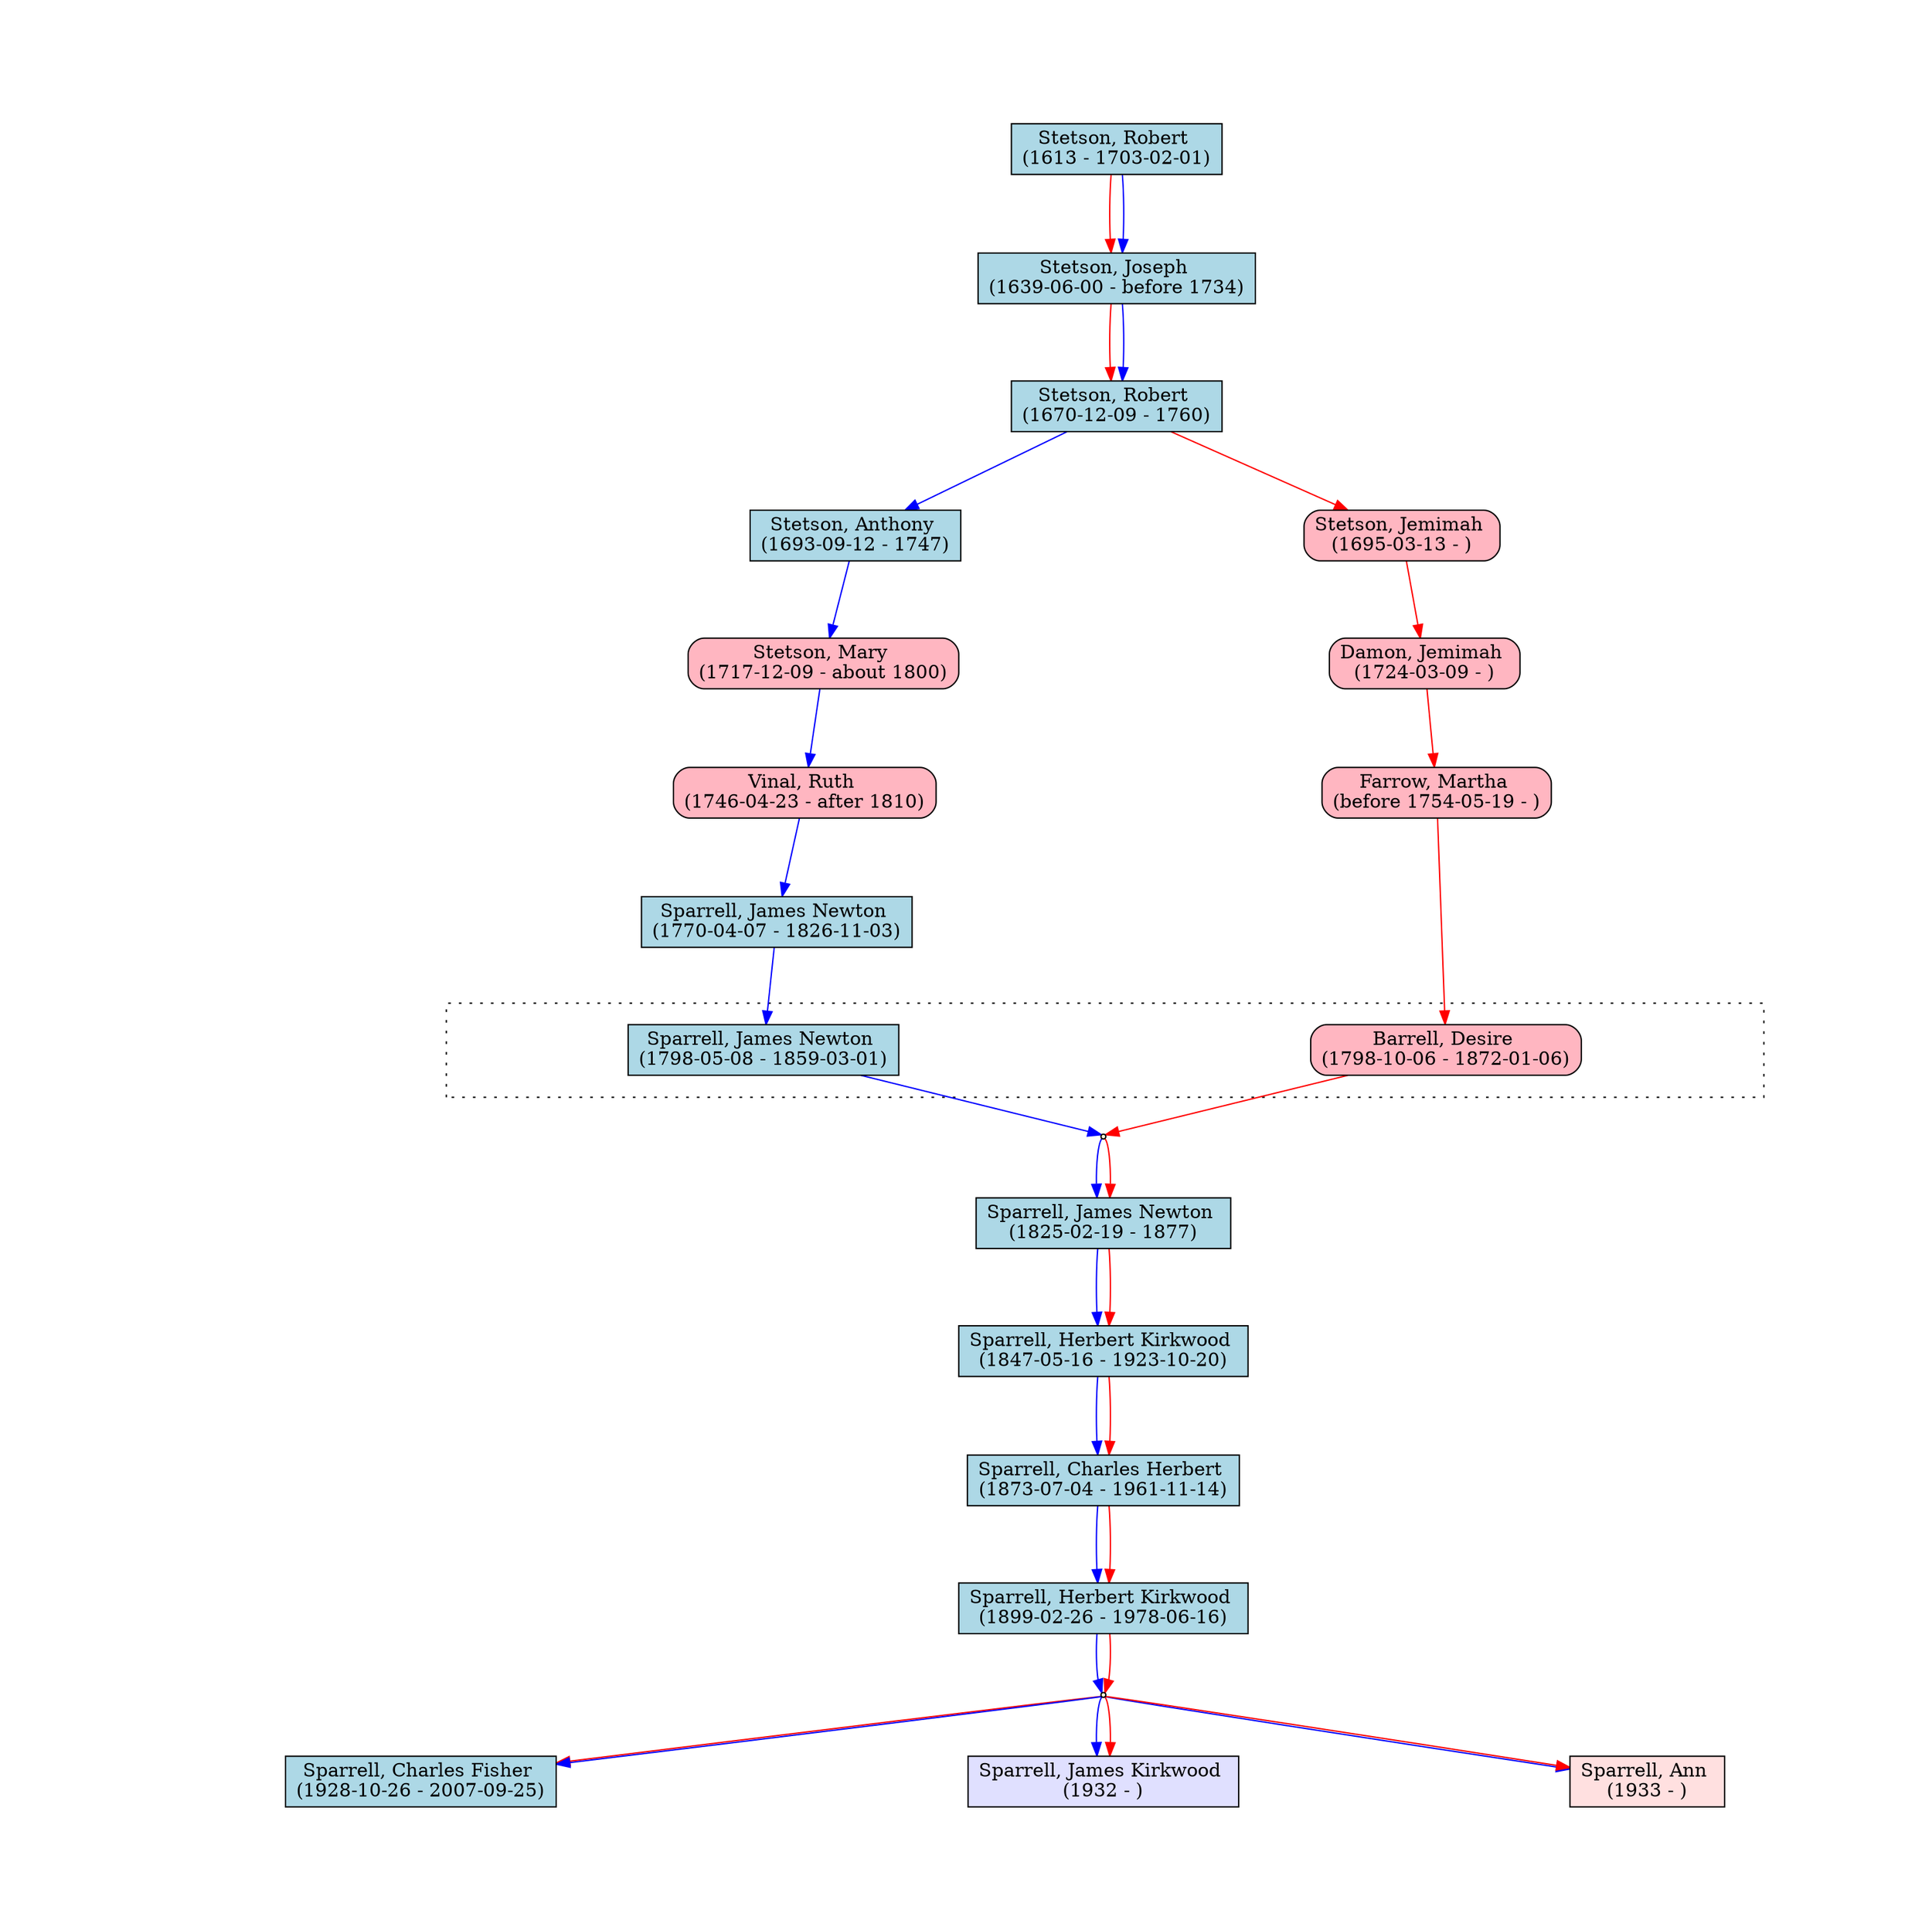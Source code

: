 digraph GRAMPS_graph {
	graph [bgcolor=white, center=true, charset=utf8, concentrate=false, dpi=75, fontsize=14, margin="0.250000,0.555556", mclimit=99, nodesep="0.20", outputorder=edgesfirst, page="20.000000,20.000000", pagedir=BL, rankdir=TB, ranksep="0.20", ratio=fill, searchsize=100, size="17.99,17.99", splines=true];
	node [label="\N", style=filled, fontsize=14];
	edge [len="0.5", style=solid, arrowhead=none, arrowtail=normal, fontsize=14];
	graph [margin="1.00,1.00",
		page="20.00,20.00",
		bb="0 0 1295 1295"];
	subgraph cluster_fam1 {
		graph [margin="0.250000,0.555556",
			page="20.000000,20.000000",
			style=dotted,
			bb=""];
		I776 [label="Barrell, Desire \n(1798-10-06 - 1872-01-06)", style="rounded,filled", shape=box, fillcolor=lightpink];
		I765 [label="Sparrell, James Newton \n(1798-05-08 - 1859-03-01)", style="solid,filled", shape=box, fillcolor=lightblue];
	}
	I611 [label="Stetson, Robert \n(1613 - 1703-02-01)", style="solid,filled", shape=box, fillcolor=lightblue];
	I608 [label="Stetson, Joseph \n(1639-06-00 - before 1734)", style="solid,filled", shape=box, fillcolor=lightblue];
	I583 [label="Stetson, Robert \n(1670-12-09 - 1760)", style="solid,filled", shape=box, fillcolor=lightblue];
	I745 [label="Stetson, Anthony \n(1693-09-12 - 1747)", style="solid,filled", shape=box, fillcolor=lightblue];
	I567 [label="Stetson, Jemimah \n(1695-03-13 - )", style="rounded,filled", shape=box, fillcolor=lightpink];
	I557 [label="Damon, Jemimah \n(1724-03-09 - )", style="rounded,filled", shape=box, fillcolor=lightpink];
	I799 [label="Farrow, Martha \n(before 1754-05-19 - )", style="rounded,filled", shape=box, fillcolor=lightpink];
	F205 [shape=point, fillcolor=lightyellow];
	I721 [label="Sparrell, James Newton \n(1825-02-19 - 1877)", style="solid,filled", shape=box, fillcolor=lightblue];
	I665 [label="Sparrell, Herbert Kirkwood \n(1847-05-16 - 1923-10-20)", style="solid,filled", shape=box, fillcolor=lightblue];
	I1340 [label="Sparrell, Charles Herbert \n(1873-07-04 - 1961-11-14)", style="solid,filled", shape=box, fillcolor=lightblue];
	I898 [label="Sparrell, Herbert Kirkwood \n(1899-02-26 - 1978-06-16)", style="solid,filled", shape=box, fillcolor=lightblue];
	I190 [label="Sparrell, Charles Fisher \n(1928-10-26 - 2007-09-25)", style="solid,filled", shape=box, fillcolor=lightblue];
 	I0000 [ shape="box" fillcolor="#e0e0ff" style="solid,filled" label=<Sparrell, James Kirkwood <BR/>(1932 - )> ];
  	I0001 [ shape="box" fillcolor="#ffe0e0" style="solid,filled" label=<Sparrell, Ann <BR/>(1933 - )> ];
 	I600 [label="Stetson, Mary \n(1717-12-09 - about 1800)", style="rounded,filled", shape=box, fillcolor=lightpink];
	I598 [label="Vinal, Ruth \n(1746-04-23 - after 1810)", style="rounded,filled", shape=box, fillcolor=lightpink];
	I943 [label="Sparrell, James Newton \n(1770-04-07 - 1826-11-03)", style="solid,filled", shape=box, fillcolor=lightblue];
  	F0260 [ shape="point" fillcolor="#ffffe0" style="solid,filled" label="1927\n3 children" ];
	I611 -> I608 [arrowhead=normal, arrowtail=none, color=red];
	I611 -> I608 [arrowhead=normal, arrowtail=none, color=blue];
	I608 -> I583 [arrowhead=normal, arrowtail=none, color=red];
	I608 -> I583 [arrowhead=normal, arrowtail=none, color=blue];
	I583 -> I745 [arrowhead=normal, arrowtail=none, color=blue];
	I583 -> I567 [arrowhead=normal, arrowtail=none, color=red];
	I567 -> I557 [arrowhead=normal, arrowtail=none, color=red];
	I557 -> I799 [arrowhead=normal, arrowtail=none, color=red];
	I799 -> I776 [arrowhead=normal, arrowtail=none, color=red];
	I776 -> F205 [arrowhead=normal, arrowtail=none, color=red];
	F205 -> I721 [arrowhead=normal, arrowtail=none, color=blue];
	F205 -> I721 [arrowhead=normal, arrowtail=none, color=red];
	I721 -> I665 [arrowhead=normal, arrowtail=none, color=blue];
	I721 -> I665 [arrowhead=normal, arrowtail=none, color=red];
	I665 -> I1340 [arrowhead=normal, arrowtail=none, color=blue];
	I665 -> I1340 [arrowhead=normal, arrowtail=none, color=red];
	I1340 -> I898 [arrowhead=normal, arrowtail=none, color=blue];
	I1340 -> I898 [arrowhead=normal, arrowtail=none, color=red];
	F0260 -> I190 [arrowhead=normal, arrowtail=none, color=red]; // child:  Charles Fisher Sparrell
	F0260 -> I190 [arrowhead=normal, arrowtail=none, color=blue]; // child:  Charles Fisher Sparrell
  	F0260 -> I0000 [arrowhead=normal, arrowtail=none, color=blue]; // child:  James Kirkwood Sparrell
  	F0260 -> I0000 [arrowhead=normal, arrowtail=none, color=red]; // child:  James Kirkwood Sparrell
  	F0260 -> I0001 [arrowhead=normal, arrowtail=none, color=blue]; // child:  Ann Sparrell
  	F0260 -> I0001 [arrowhead=normal, arrowtail=none, color=red]; // child:  Ann Sparrell

	I898 -> F0260 [arrowhead=normal, arrowtail=none, color=blue];
	I898 -> F0260 [arrowhead=normal, arrowtail=none, color=red];
	I745 -> I600 [arrowhead=normal, arrowtail=none, color=blue];
	I600 -> I598 [arrowhead=normal, arrowtail=none, color=blue];
	I598 -> I943 [arrowhead=normal, arrowtail=none, color=blue];
	I943 -> I765 [arrowhead=normal, arrowtail=none, color=blue];
	I765 -> F205 [arrowhead=normal, arrowtail=none, color=blue];
}
